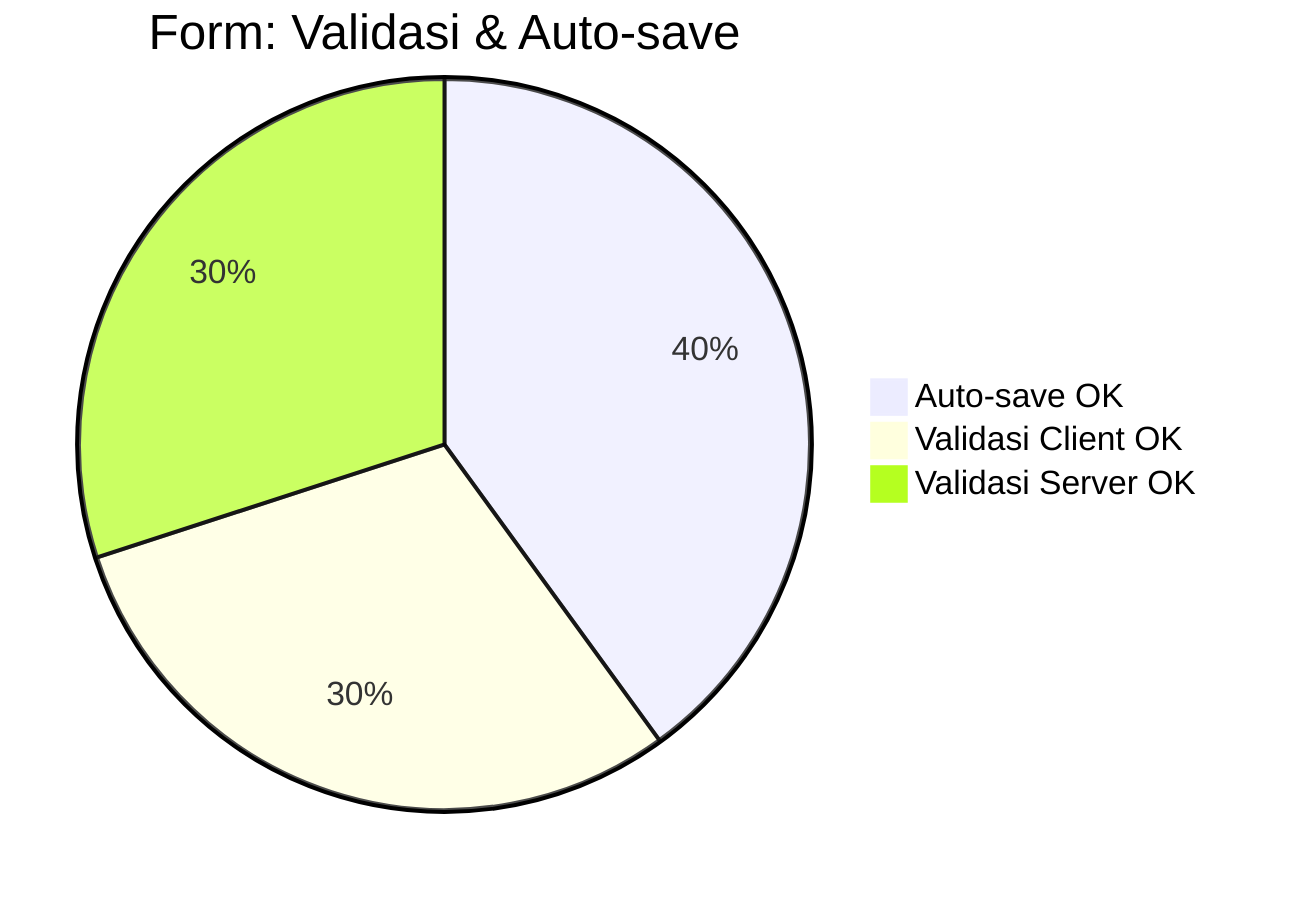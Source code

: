 %% Auto-save & Validasi Form Input
%% Export: form_autosave_validation.png
pie title Form: Validasi & Auto-save
  "Auto-save OK" : 40
  "Validasi Client OK" : 30
  "Validasi Server OK" : 30